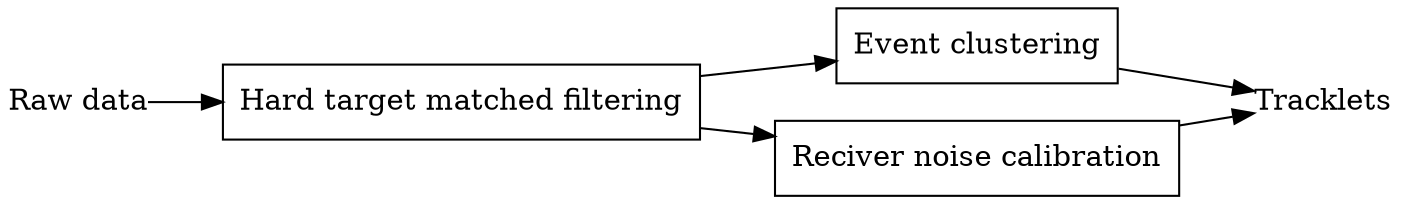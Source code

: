 digraph {
    rankdir="LR";
    dpi=300;
    data [
        label = "Raw data"
        shape = plain
    ];

    node [ shape=rect ];
    proc [ label="Hard target matched filtering" ];
    clust [ label="Event clustering" ];
    noise [ label="Reciver noise calibration" ];

    track [
        label="Tracklets"
        shape = plain
    ];
    data -> proc -> clust -> track;
    proc -> noise -> track;
}
